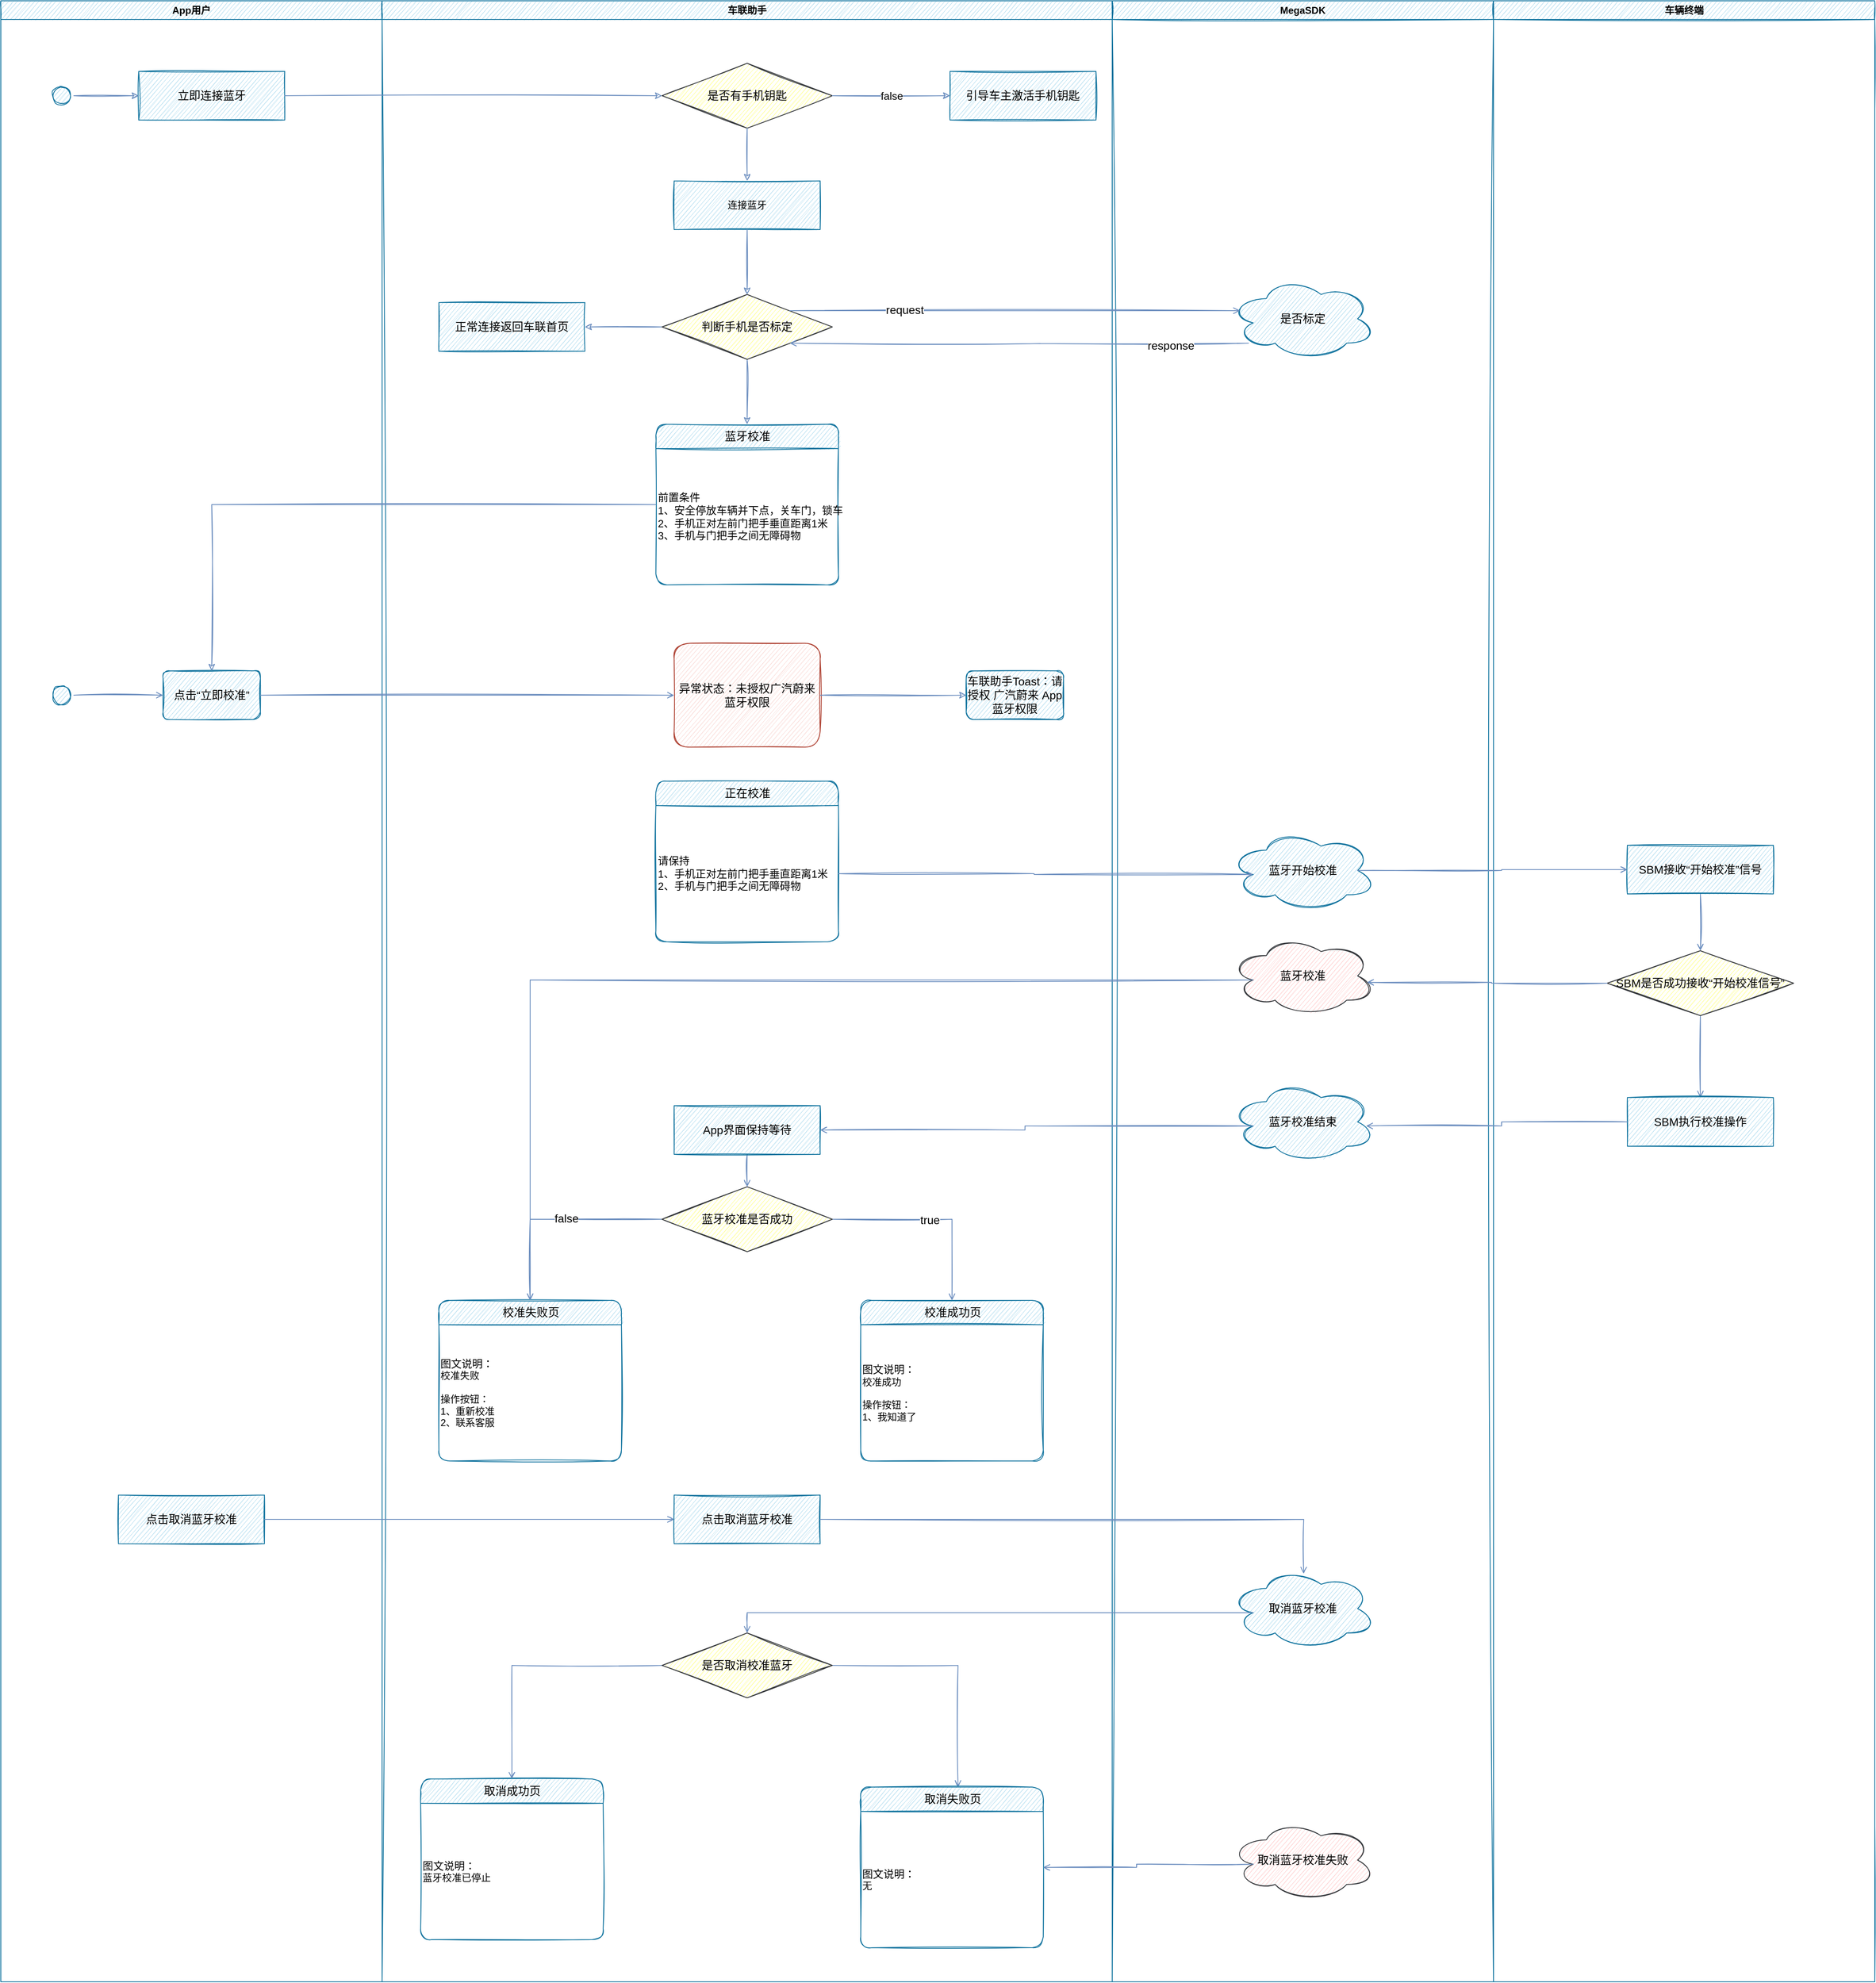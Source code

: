 <mxfile version="14.1.1" type="github">
  <diagram id="mKj14x2aoJo5Nkw21co6" name="第 1 页">
    <mxGraphModel dx="2893" dy="1129" grid="1" gridSize="10" guides="1" tooltips="1" connect="1" arrows="1" fold="1" page="1" pageScale="1" pageWidth="827" pageHeight="1169" math="0" shadow="0">
      <root>
        <mxCell id="0" />
        <mxCell id="1" parent="0" />
        <mxCell id="CEI2HOjb4sr5BH5UjKjR-1" value="车联助手" style="swimlane;whiteSpace=wrap;fontStyle=1;fillColor=#b1ddf0;strokeColor=#10739e;sketch=1;" parent="1" vertex="1">
          <mxGeometry x="-110" y="128" width="900" height="2442" as="geometry" />
        </mxCell>
        <mxCell id="qRTRuurjYwuLesTGfliR-111" value="是否有手机钥匙" style="rhombus;whiteSpace=wrap;html=1;fontStyle=0;strokeColor=#36393d;fillColor=#ffff88;sketch=1;shadow=0;fontSize=14;" vertex="1" parent="CEI2HOjb4sr5BH5UjKjR-1">
          <mxGeometry x="345" y="77" width="210" height="80" as="geometry" />
        </mxCell>
        <mxCell id="qRTRuurjYwuLesTGfliR-113" value="引导车主激活手机钥匙" style="whiteSpace=wrap;html=1;shadow=0;fontSize=14;fontStyle=0;strokeColor=#10739e;fillColor=#b1ddf0;sketch=1;" vertex="1" parent="CEI2HOjb4sr5BH5UjKjR-1">
          <mxGeometry x="700" y="87" width="180" height="60" as="geometry" />
        </mxCell>
        <mxCell id="qRTRuurjYwuLesTGfliR-114" value="false" style="edgeStyle=orthogonalEdgeStyle;rounded=0;sketch=1;orthogonalLoop=1;jettySize=auto;html=1;strokeColor=#6c8ebf;fillColor=#dae8fc;fontStyle=0;fontSize=13;" edge="1" parent="CEI2HOjb4sr5BH5UjKjR-1" source="qRTRuurjYwuLesTGfliR-111" target="qRTRuurjYwuLesTGfliR-113">
          <mxGeometry relative="1" as="geometry" />
        </mxCell>
        <mxCell id="qRTRuurjYwuLesTGfliR-116" value="连接蓝牙" style="whiteSpace=wrap;html=1;shadow=0;fontStyle=0;strokeColor=#10739e;fillColor=#b1ddf0;sketch=1;" vertex="1" parent="CEI2HOjb4sr5BH5UjKjR-1">
          <mxGeometry x="360" y="222" width="180" height="60" as="geometry" />
        </mxCell>
        <mxCell id="qRTRuurjYwuLesTGfliR-117" value="" style="edgeStyle=orthogonalEdgeStyle;rounded=0;sketch=1;orthogonalLoop=1;jettySize=auto;html=1;strokeColor=#6c8ebf;fillColor=#dae8fc;fontSize=12;fontStyle=0" edge="1" parent="CEI2HOjb4sr5BH5UjKjR-1" source="qRTRuurjYwuLesTGfliR-111" target="qRTRuurjYwuLesTGfliR-116">
          <mxGeometry relative="1" as="geometry" />
        </mxCell>
        <mxCell id="qRTRuurjYwuLesTGfliR-183" style="edgeStyle=orthogonalEdgeStyle;rounded=0;sketch=1;orthogonalLoop=1;jettySize=auto;html=1;exitX=0;exitY=0.5;exitDx=0;exitDy=0;entryX=1;entryY=0.5;entryDx=0;entryDy=0;strokeColor=#6c8ebf;fillColor=#dae8fc;fontSize=12;fontStyle=0" edge="1" parent="CEI2HOjb4sr5BH5UjKjR-1" source="qRTRuurjYwuLesTGfliR-145" target="qRTRuurjYwuLesTGfliR-177">
          <mxGeometry relative="1" as="geometry" />
        </mxCell>
        <mxCell id="qRTRuurjYwuLesTGfliR-192" style="edgeStyle=orthogonalEdgeStyle;rounded=0;sketch=1;orthogonalLoop=1;jettySize=auto;html=1;exitX=0.5;exitY=1;exitDx=0;exitDy=0;strokeColor=#6c8ebf;fillColor=#dae8fc;fontSize=12;entryX=0.5;entryY=0;entryDx=0;entryDy=0;" edge="1" parent="CEI2HOjb4sr5BH5UjKjR-1" source="qRTRuurjYwuLesTGfliR-145" target="qRTRuurjYwuLesTGfliR-190">
          <mxGeometry relative="1" as="geometry">
            <mxPoint x="390.0" y="542" as="targetPoint" />
          </mxGeometry>
        </mxCell>
        <mxCell id="qRTRuurjYwuLesTGfliR-145" value="判断手机是否标定" style="rhombus;whiteSpace=wrap;html=1;shadow=0;fontStyle=0;strokeColor=#36393d;fillColor=#ffff88;sketch=1;fontSize=14;" vertex="1" parent="CEI2HOjb4sr5BH5UjKjR-1">
          <mxGeometry x="345" y="362" width="210" height="80" as="geometry" />
        </mxCell>
        <mxCell id="qRTRuurjYwuLesTGfliR-146" value="" style="edgeStyle=orthogonalEdgeStyle;rounded=0;sketch=1;orthogonalLoop=1;jettySize=auto;html=1;strokeColor=#6c8ebf;fillColor=#dae8fc;fontSize=12;fontStyle=0" edge="1" parent="CEI2HOjb4sr5BH5UjKjR-1" source="qRTRuurjYwuLesTGfliR-116" target="qRTRuurjYwuLesTGfliR-145">
          <mxGeometry relative="1" as="geometry" />
        </mxCell>
        <mxCell id="qRTRuurjYwuLesTGfliR-177" value="正常连接返回车联首页" style="whiteSpace=wrap;html=1;shadow=0;fontStyle=0;strokeColor=#10739e;fillColor=#b1ddf0;sketch=1;fontSize=14;" vertex="1" parent="CEI2HOjb4sr5BH5UjKjR-1">
          <mxGeometry x="70" y="372" width="180" height="60" as="geometry" />
        </mxCell>
        <mxCell id="qRTRuurjYwuLesTGfliR-190" value="蓝牙校准" style="swimlane;childLayout=stackLayout;horizontal=1;startSize=30;horizontalStack=0;rounded=1;fontSize=14;fontStyle=0;strokeWidth=1;resizeParent=0;resizeLast=1;shadow=0;dashed=0;align=center;sketch=1;fillColor=#b1ddf0;html=1;strokeColor=#10739e;" vertex="1" parent="CEI2HOjb4sr5BH5UjKjR-1">
          <mxGeometry x="337.5" y="522" width="225" height="198" as="geometry" />
        </mxCell>
        <mxCell id="qRTRuurjYwuLesTGfliR-193" value="&lt;font style=&quot;font-size: 13px&quot;&gt;前置条件&lt;br&gt;1、安全停放车辆并下点，关车门，锁车&lt;br&gt;2、手机正对左前门把手垂直距离1米&lt;br&gt;3、手机与门把手之间无障碍物&lt;/font&gt;" style="text;html=1;align=left;verticalAlign=middle;resizable=0;points=[];autosize=1;sketch=1;" vertex="1" parent="qRTRuurjYwuLesTGfliR-190">
          <mxGeometry y="30" width="225" height="168" as="geometry" />
        </mxCell>
        <mxCell id="qRTRuurjYwuLesTGfliR-203" value="异常状态：未授权广汽蔚来蓝牙权限" style="whiteSpace=wrap;html=1;rounded=1;shadow=0;dashed=0;fontSize=14;fontStyle=0;strokeColor=#ae4132;strokeWidth=1;fillColor=#fad9d5;startSize=30;sketch=1;" vertex="1" parent="CEI2HOjb4sr5BH5UjKjR-1">
          <mxGeometry x="360" y="792" width="180" height="128" as="geometry" />
        </mxCell>
        <mxCell id="qRTRuurjYwuLesTGfliR-207" value="车联助手Toast：请授权 广汽蔚来 App 蓝牙权限" style="whiteSpace=wrap;html=1;rounded=1;shadow=0;dashed=0;fontSize=14;fontStyle=0;strokeColor=#10739e;strokeWidth=1;fillColor=#b1ddf0;startSize=30;sketch=1;" vertex="1" parent="CEI2HOjb4sr5BH5UjKjR-1">
          <mxGeometry x="720" y="826" width="120" height="60" as="geometry" />
        </mxCell>
        <mxCell id="qRTRuurjYwuLesTGfliR-208" value="" style="edgeStyle=orthogonalEdgeStyle;rounded=0;sketch=1;orthogonalLoop=1;jettySize=auto;html=1;startSize=30;strokeColor=#6c8ebf;fillColor=#dae8fc;fontSize=13;" edge="1" parent="CEI2HOjb4sr5BH5UjKjR-1" source="qRTRuurjYwuLesTGfliR-203" target="qRTRuurjYwuLesTGfliR-207">
          <mxGeometry relative="1" as="geometry" />
        </mxCell>
        <mxCell id="qRTRuurjYwuLesTGfliR-209" value="正在校准" style="swimlane;childLayout=stackLayout;horizontal=1;startSize=30;horizontalStack=0;rounded=1;fontSize=14;fontStyle=0;strokeWidth=1;resizeParent=0;resizeLast=1;shadow=0;dashed=0;align=center;sketch=1;fillColor=#b1ddf0;html=1;strokeColor=#10739e;" vertex="1" parent="CEI2HOjb4sr5BH5UjKjR-1">
          <mxGeometry x="337.5" y="962" width="225" height="198" as="geometry" />
        </mxCell>
        <mxCell id="qRTRuurjYwuLesTGfliR-210" value="&lt;font style=&quot;font-size: 13px&quot;&gt;请保持&lt;br&gt;1、手机正对左前门把手垂直距离1米&lt;br&gt;2、手机与门把手之间无障碍物&lt;/font&gt;" style="text;html=1;align=left;verticalAlign=middle;resizable=0;points=[];autosize=1;sketch=1;" vertex="1" parent="qRTRuurjYwuLesTGfliR-209">
          <mxGeometry y="30" width="225" height="168" as="geometry" />
        </mxCell>
        <mxCell id="qRTRuurjYwuLesTGfliR-255" style="edgeStyle=orthogonalEdgeStyle;rounded=0;sketch=1;orthogonalLoop=1;jettySize=auto;html=1;exitX=0.5;exitY=1;exitDx=0;exitDy=0;entryX=0.5;entryY=0;entryDx=0;entryDy=0;startSize=30;endArrow=open;endFill=0;strokeColor=#6c8ebf;strokeWidth=1;fillColor=#dae8fc;fontSize=14;" edge="1" parent="CEI2HOjb4sr5BH5UjKjR-1" source="qRTRuurjYwuLesTGfliR-241" target="qRTRuurjYwuLesTGfliR-242">
          <mxGeometry relative="1" as="geometry" />
        </mxCell>
        <mxCell id="qRTRuurjYwuLesTGfliR-241" value="App界面保持等待" style="whiteSpace=wrap;html=1;shadow=0;fontSize=14;fontStyle=0;strokeColor=#10739e;fillColor=#b1ddf0;sketch=1;" vertex="1" parent="CEI2HOjb4sr5BH5UjKjR-1">
          <mxGeometry x="360" y="1362" width="180" height="60" as="geometry" />
        </mxCell>
        <mxCell id="qRTRuurjYwuLesTGfliR-256" style="edgeStyle=orthogonalEdgeStyle;rounded=0;sketch=1;orthogonalLoop=1;jettySize=auto;html=1;exitX=1;exitY=0.5;exitDx=0;exitDy=0;entryX=0.5;entryY=0;entryDx=0;entryDy=0;startSize=30;endArrow=open;endFill=0;strokeColor=#6c8ebf;strokeWidth=1;fillColor=#dae8fc;fontSize=14;" edge="1" parent="CEI2HOjb4sr5BH5UjKjR-1" source="qRTRuurjYwuLesTGfliR-242" target="qRTRuurjYwuLesTGfliR-243">
          <mxGeometry relative="1" as="geometry" />
        </mxCell>
        <mxCell id="qRTRuurjYwuLesTGfliR-261" value="true" style="edgeLabel;html=1;align=center;verticalAlign=middle;resizable=0;points=[];fontSize=14;" vertex="1" connectable="0" parent="qRTRuurjYwuLesTGfliR-256">
          <mxGeometry x="-0.03" y="-1" relative="1" as="geometry">
            <mxPoint as="offset" />
          </mxGeometry>
        </mxCell>
        <mxCell id="qRTRuurjYwuLesTGfliR-257" style="edgeStyle=orthogonalEdgeStyle;rounded=0;sketch=1;orthogonalLoop=1;jettySize=auto;html=1;exitX=0;exitY=0.5;exitDx=0;exitDy=0;entryX=0.5;entryY=0;entryDx=0;entryDy=0;startSize=30;endArrow=open;endFill=0;strokeColor=#6c8ebf;strokeWidth=1;fillColor=#dae8fc;fontSize=14;" edge="1" parent="CEI2HOjb4sr5BH5UjKjR-1" source="qRTRuurjYwuLesTGfliR-242" target="qRTRuurjYwuLesTGfliR-245">
          <mxGeometry relative="1" as="geometry" />
        </mxCell>
        <mxCell id="qRTRuurjYwuLesTGfliR-262" value="false" style="edgeLabel;html=1;align=center;verticalAlign=middle;resizable=0;points=[];fontSize=14;" vertex="1" connectable="0" parent="qRTRuurjYwuLesTGfliR-257">
          <mxGeometry x="-0.101" y="-1" relative="1" as="geometry">
            <mxPoint as="offset" />
          </mxGeometry>
        </mxCell>
        <mxCell id="qRTRuurjYwuLesTGfliR-242" value="蓝牙校准是否成功" style="rhombus;whiteSpace=wrap;html=1;shadow=0;fontStyle=0;strokeColor=#36393d;fillColor=#ffff88;sketch=1;fontSize=14;" vertex="1" parent="CEI2HOjb4sr5BH5UjKjR-1">
          <mxGeometry x="345" y="1462" width="210" height="80" as="geometry" />
        </mxCell>
        <mxCell id="qRTRuurjYwuLesTGfliR-243" value="校准成功页" style="swimlane;childLayout=stackLayout;horizontal=1;startSize=30;horizontalStack=0;rounded=1;fontSize=14;fontStyle=0;strokeWidth=1;resizeParent=0;resizeLast=1;shadow=0;dashed=0;align=center;sketch=1;fillColor=#b1ddf0;html=1;strokeColor=#10739e;" vertex="1" parent="CEI2HOjb4sr5BH5UjKjR-1">
          <mxGeometry x="590" y="1602" width="225" height="198" as="geometry" />
        </mxCell>
        <mxCell id="qRTRuurjYwuLesTGfliR-244" value="&lt;span style=&quot;font-size: 13px&quot;&gt;图文说明：&lt;br&gt;&lt;/span&gt;校准成功&lt;br&gt;&lt;br&gt;操作按钮：&lt;br&gt;1、我知道了" style="text;html=1;align=left;verticalAlign=middle;resizable=0;points=[];autosize=1;sketch=1;" vertex="1" parent="qRTRuurjYwuLesTGfliR-243">
          <mxGeometry y="30" width="225" height="168" as="geometry" />
        </mxCell>
        <mxCell id="qRTRuurjYwuLesTGfliR-245" value="校准失败页" style="swimlane;childLayout=stackLayout;horizontal=1;startSize=30;horizontalStack=0;rounded=1;fontSize=14;fontStyle=0;strokeWidth=1;resizeParent=0;resizeLast=1;shadow=0;dashed=0;align=center;sketch=1;fillColor=#b1ddf0;html=1;strokeColor=#10739e;" vertex="1" parent="CEI2HOjb4sr5BH5UjKjR-1">
          <mxGeometry x="70" y="1602" width="225" height="198" as="geometry" />
        </mxCell>
        <mxCell id="qRTRuurjYwuLesTGfliR-246" value="&lt;span style=&quot;font-size: 13px&quot;&gt;图文说明：&lt;br&gt;&lt;/span&gt;校准失败&lt;br&gt;&lt;br&gt;操作按钮：&lt;br&gt;1、重新校准&lt;br&gt;2、联系客服" style="text;html=1;align=left;verticalAlign=middle;resizable=0;points=[];autosize=1;sketch=1;" vertex="1" parent="qRTRuurjYwuLesTGfliR-245">
          <mxGeometry y="30" width="225" height="168" as="geometry" />
        </mxCell>
        <mxCell id="qRTRuurjYwuLesTGfliR-271" value="点击取消蓝牙校准" style="whiteSpace=wrap;html=1;fontStyle=0;strokeColor=#10739e;fillColor=#b1ddf0;sketch=1;fontSize=14;" vertex="1" parent="CEI2HOjb4sr5BH5UjKjR-1">
          <mxGeometry x="360" y="1842" width="180" height="60" as="geometry" />
        </mxCell>
        <mxCell id="qRTRuurjYwuLesTGfliR-274" value="取消成功页" style="swimlane;childLayout=stackLayout;horizontal=1;startSize=30;horizontalStack=0;rounded=1;fontSize=14;fontStyle=0;strokeWidth=1;resizeParent=0;resizeLast=1;shadow=0;dashed=0;align=center;sketch=1;fillColor=#b1ddf0;html=1;strokeColor=#10739e;" vertex="1" parent="CEI2HOjb4sr5BH5UjKjR-1">
          <mxGeometry x="47.5" y="2192" width="225" height="198" as="geometry" />
        </mxCell>
        <mxCell id="qRTRuurjYwuLesTGfliR-275" value="&lt;span style=&quot;font-size: 13px&quot;&gt;图文说明：&lt;br&gt;&lt;/span&gt;蓝牙校准已停止" style="text;html=1;align=left;verticalAlign=middle;resizable=0;points=[];autosize=1;sketch=1;" vertex="1" parent="qRTRuurjYwuLesTGfliR-274">
          <mxGeometry y="30" width="225" height="168" as="geometry" />
        </mxCell>
        <mxCell id="qRTRuurjYwuLesTGfliR-284" style="edgeStyle=orthogonalEdgeStyle;rounded=0;sketch=1;orthogonalLoop=1;jettySize=auto;html=1;exitX=0;exitY=0.5;exitDx=0;exitDy=0;entryX=0.5;entryY=0;entryDx=0;entryDy=0;startSize=30;endArrow=open;endFill=0;strokeColor=#6c8ebf;strokeWidth=1;fillColor=#dae8fc;fontSize=14;" edge="1" parent="CEI2HOjb4sr5BH5UjKjR-1" source="qRTRuurjYwuLesTGfliR-280" target="qRTRuurjYwuLesTGfliR-274">
          <mxGeometry relative="1" as="geometry" />
        </mxCell>
        <mxCell id="qRTRuurjYwuLesTGfliR-289" style="edgeStyle=orthogonalEdgeStyle;rounded=0;sketch=1;orthogonalLoop=1;jettySize=auto;html=1;exitX=1;exitY=0.5;exitDx=0;exitDy=0;entryX=0.533;entryY=0;entryDx=0;entryDy=0;entryPerimeter=0;startSize=30;endArrow=open;endFill=0;strokeColor=#6c8ebf;strokeWidth=1;fillColor=#dae8fc;fontSize=14;" edge="1" parent="CEI2HOjb4sr5BH5UjKjR-1" source="qRTRuurjYwuLesTGfliR-280" target="qRTRuurjYwuLesTGfliR-286">
          <mxGeometry relative="1" as="geometry" />
        </mxCell>
        <mxCell id="qRTRuurjYwuLesTGfliR-280" value="是否取消校准蓝牙" style="rhombus;whiteSpace=wrap;html=1;shadow=0;fontStyle=0;strokeColor=#36393d;fillColor=#ffff88;sketch=1;fontSize=14;" vertex="1" parent="CEI2HOjb4sr5BH5UjKjR-1">
          <mxGeometry x="345" y="2012" width="210" height="80" as="geometry" />
        </mxCell>
        <mxCell id="qRTRuurjYwuLesTGfliR-286" value="取消失败页" style="swimlane;childLayout=stackLayout;horizontal=1;startSize=30;horizontalStack=0;rounded=1;fontSize=14;fontStyle=0;strokeWidth=1;resizeParent=0;resizeLast=1;shadow=0;dashed=0;align=center;sketch=1;fillColor=#b1ddf0;html=1;strokeColor=#10739e;" vertex="1" parent="CEI2HOjb4sr5BH5UjKjR-1">
          <mxGeometry x="590" y="2202" width="225" height="198" as="geometry" />
        </mxCell>
        <mxCell id="qRTRuurjYwuLesTGfliR-287" value="&lt;span style=&quot;font-size: 13px&quot;&gt;图文说明：&lt;br&gt;&lt;/span&gt;无" style="text;html=1;align=left;verticalAlign=middle;resizable=0;points=[];autosize=1;sketch=1;" vertex="1" parent="qRTRuurjYwuLesTGfliR-286">
          <mxGeometry y="30" width="225" height="168" as="geometry" />
        </mxCell>
        <mxCell id="CEI2HOjb4sr5BH5UjKjR-9" value="MegaSDK" style="swimlane;whiteSpace=wrap;fontStyle=1;fillColor=#b1ddf0;strokeColor=#10739e;sketch=1;" parent="1" vertex="1">
          <mxGeometry x="790" y="128" width="470" height="2442" as="geometry" />
        </mxCell>
        <mxCell id="qRTRuurjYwuLesTGfliR-128" value="是否标定" style="ellipse;shape=cloud;whiteSpace=wrap;html=1;shadow=0;fontStyle=0;strokeColor=#10739e;fillColor=#b1ddf0;sketch=1;fontSize=14;" vertex="1" parent="CEI2HOjb4sr5BH5UjKjR-9">
          <mxGeometry x="145" y="342" width="180" height="100" as="geometry" />
        </mxCell>
        <mxCell id="qRTRuurjYwuLesTGfliR-218" value="蓝牙开始校准" style="ellipse;shape=cloud;whiteSpace=wrap;html=1;shadow=0;fontStyle=0;strokeColor=#10739e;fillColor=#b1ddf0;sketch=1;fontSize=14;" vertex="1" parent="CEI2HOjb4sr5BH5UjKjR-9">
          <mxGeometry x="145" y="1022" width="180" height="100" as="geometry" />
        </mxCell>
        <mxCell id="qRTRuurjYwuLesTGfliR-231" value="蓝牙校准结束" style="ellipse;shape=cloud;whiteSpace=wrap;html=1;shadow=0;fontStyle=0;strokeColor=#10739e;fillColor=#b1ddf0;sketch=1;fontSize=14;" vertex="1" parent="CEI2HOjb4sr5BH5UjKjR-9">
          <mxGeometry x="145" y="1332" width="180" height="100" as="geometry" />
        </mxCell>
        <mxCell id="qRTRuurjYwuLesTGfliR-236" value="蓝牙校准" style="ellipse;shape=cloud;whiteSpace=wrap;html=1;shadow=0;fontStyle=0;strokeColor=#36393d;fillColor=#ffcccc;sketch=1;fontSize=14;" vertex="1" parent="CEI2HOjb4sr5BH5UjKjR-9">
          <mxGeometry x="145" y="1152" width="180" height="100" as="geometry" />
        </mxCell>
        <mxCell id="qRTRuurjYwuLesTGfliR-278" value="取消蓝牙校准" style="ellipse;shape=cloud;whiteSpace=wrap;html=1;shadow=0;fontStyle=0;strokeColor=#10739e;fillColor=#b1ddf0;sketch=1;fontSize=14;" vertex="1" parent="CEI2HOjb4sr5BH5UjKjR-9">
          <mxGeometry x="145" y="1932" width="180" height="100" as="geometry" />
        </mxCell>
        <mxCell id="qRTRuurjYwuLesTGfliR-281" value="取消蓝牙校准失败" style="ellipse;shape=cloud;whiteSpace=wrap;html=1;shadow=0;fontStyle=0;strokeColor=#36393d;fillColor=#ffcccc;sketch=1;fontSize=14;" vertex="1" parent="CEI2HOjb4sr5BH5UjKjR-9">
          <mxGeometry x="145" y="2242" width="180" height="100" as="geometry" />
        </mxCell>
        <mxCell id="qRTRuurjYwuLesTGfliR-76" value="车辆终端" style="swimlane;whiteSpace=wrap;fontStyle=1;fillColor=#b1ddf0;strokeColor=#10739e;sketch=1;" vertex="1" parent="1">
          <mxGeometry x="1260" y="128" width="470" height="2442" as="geometry" />
        </mxCell>
        <mxCell id="qRTRuurjYwuLesTGfliR-249" style="edgeStyle=orthogonalEdgeStyle;rounded=0;sketch=1;orthogonalLoop=1;jettySize=auto;html=1;exitX=0.5;exitY=1;exitDx=0;exitDy=0;entryX=0.5;entryY=0;entryDx=0;entryDy=0;startSize=30;endArrow=open;endFill=0;strokeColor=#6c8ebf;strokeWidth=1;fillColor=#dae8fc;fontSize=14;" edge="1" parent="qRTRuurjYwuLesTGfliR-76" source="qRTRuurjYwuLesTGfliR-228" target="qRTRuurjYwuLesTGfliR-229">
          <mxGeometry relative="1" as="geometry" />
        </mxCell>
        <mxCell id="qRTRuurjYwuLesTGfliR-228" value="SBM接收“开始校准”信号" style="whiteSpace=wrap;html=1;shadow=0;fontSize=14;fontStyle=0;strokeColor=#10739e;fillColor=#b1ddf0;sketch=1;" vertex="1" parent="qRTRuurjYwuLesTGfliR-76">
          <mxGeometry x="165" y="1041" width="180" height="60" as="geometry" />
        </mxCell>
        <mxCell id="qRTRuurjYwuLesTGfliR-250" style="edgeStyle=orthogonalEdgeStyle;rounded=0;sketch=1;orthogonalLoop=1;jettySize=auto;html=1;exitX=0.5;exitY=1;exitDx=0;exitDy=0;entryX=0.5;entryY=0;entryDx=0;entryDy=0;startSize=30;endArrow=open;endFill=0;strokeColor=#6c8ebf;strokeWidth=1;fillColor=#dae8fc;fontSize=14;" edge="1" parent="qRTRuurjYwuLesTGfliR-76" source="qRTRuurjYwuLesTGfliR-229" target="qRTRuurjYwuLesTGfliR-230">
          <mxGeometry relative="1" as="geometry" />
        </mxCell>
        <mxCell id="qRTRuurjYwuLesTGfliR-229" value="SBM是否成功接收“开始校准信号”" style="rhombus;whiteSpace=wrap;html=1;shadow=0;fontStyle=0;strokeColor=#36393d;fillColor=#ffff88;sketch=1;fontSize=14;" vertex="1" parent="qRTRuurjYwuLesTGfliR-76">
          <mxGeometry x="140" y="1171" width="230" height="80" as="geometry" />
        </mxCell>
        <mxCell id="qRTRuurjYwuLesTGfliR-230" value="SBM执行校准操作" style="whiteSpace=wrap;html=1;shadow=0;fontSize=14;fontStyle=0;strokeColor=#10739e;fillColor=#b1ddf0;sketch=1;" vertex="1" parent="qRTRuurjYwuLesTGfliR-76">
          <mxGeometry x="165" y="1352" width="180" height="60" as="geometry" />
        </mxCell>
        <mxCell id="qRTRuurjYwuLesTGfliR-91" value="App用户" style="swimlane;whiteSpace=wrap;fontStyle=1;fillColor=#b1ddf0;strokeColor=#10739e;sketch=1;" vertex="1" parent="1">
          <mxGeometry x="-580" y="128" width="470" height="2442" as="geometry" />
        </mxCell>
        <mxCell id="qRTRuurjYwuLesTGfliR-103" value="" style="ellipse;shape=startState;fillColor=#b1ddf0;strokeColor=#10739e;fontStyle=1;sketch=1;" vertex="1" parent="qRTRuurjYwuLesTGfliR-91">
          <mxGeometry x="60" y="102" width="30" height="30" as="geometry" />
        </mxCell>
        <mxCell id="qRTRuurjYwuLesTGfliR-108" value="立即连接蓝牙" style="whiteSpace=wrap;html=1;fontStyle=0;strokeColor=#10739e;fillColor=#b1ddf0;sketch=1;fontSize=14;" vertex="1" parent="qRTRuurjYwuLesTGfliR-91">
          <mxGeometry x="170" y="87" width="180" height="60" as="geometry" />
        </mxCell>
        <mxCell id="qRTRuurjYwuLesTGfliR-109" value="" style="edgeStyle=orthogonalEdgeStyle;rounded=0;orthogonalLoop=1;jettySize=auto;html=1;fillColor=#dae8fc;strokeColor=#6c8ebf;sketch=1;" edge="1" parent="qRTRuurjYwuLesTGfliR-91" source="qRTRuurjYwuLesTGfliR-103" target="qRTRuurjYwuLesTGfliR-108">
          <mxGeometry relative="1" as="geometry" />
        </mxCell>
        <mxCell id="qRTRuurjYwuLesTGfliR-201" value="点击“立即校准”" style="whiteSpace=wrap;html=1;rounded=1;shadow=0;dashed=0;fontSize=14;fontStyle=0;strokeColor=#10739e;strokeWidth=1;fillColor=#b1ddf0;startSize=30;sketch=1;" vertex="1" parent="qRTRuurjYwuLesTGfliR-91">
          <mxGeometry x="200" y="826" width="120" height="60" as="geometry" />
        </mxCell>
        <mxCell id="qRTRuurjYwuLesTGfliR-267" style="edgeStyle=orthogonalEdgeStyle;rounded=0;sketch=1;orthogonalLoop=1;jettySize=auto;html=1;exitX=1;exitY=0.5;exitDx=0;exitDy=0;entryX=0;entryY=0.5;entryDx=0;entryDy=0;startSize=30;endArrow=open;endFill=0;strokeColor=#6c8ebf;strokeWidth=1;fillColor=#dae8fc;fontSize=14;" edge="1" parent="qRTRuurjYwuLesTGfliR-91" source="qRTRuurjYwuLesTGfliR-266" target="qRTRuurjYwuLesTGfliR-201">
          <mxGeometry relative="1" as="geometry" />
        </mxCell>
        <mxCell id="qRTRuurjYwuLesTGfliR-266" value="" style="ellipse;shape=startState;fillColor=#b1ddf0;strokeColor=#10739e;fontStyle=1;sketch=1;" vertex="1" parent="qRTRuurjYwuLesTGfliR-91">
          <mxGeometry x="60" y="841" width="30" height="30" as="geometry" />
        </mxCell>
        <mxCell id="qRTRuurjYwuLesTGfliR-268" value="点击取消蓝牙校准" style="whiteSpace=wrap;html=1;fontStyle=0;strokeColor=#10739e;fillColor=#b1ddf0;sketch=1;fontSize=14;" vertex="1" parent="qRTRuurjYwuLesTGfliR-91">
          <mxGeometry x="145" y="1842" width="180" height="60" as="geometry" />
        </mxCell>
        <mxCell id="qRTRuurjYwuLesTGfliR-112" value="" style="edgeStyle=orthogonalEdgeStyle;rounded=0;sketch=1;orthogonalLoop=1;jettySize=auto;html=1;strokeColor=#6c8ebf;fillColor=#dae8fc;" edge="1" parent="1" source="qRTRuurjYwuLesTGfliR-108" target="qRTRuurjYwuLesTGfliR-111">
          <mxGeometry relative="1" as="geometry" />
        </mxCell>
        <mxCell id="qRTRuurjYwuLesTGfliR-202" value="" style="edgeStyle=orthogonalEdgeStyle;rounded=0;sketch=1;orthogonalLoop=1;jettySize=auto;html=1;startSize=30;strokeColor=#6c8ebf;fillColor=#dae8fc;fontSize=14;" edge="1" parent="1" source="qRTRuurjYwuLesTGfliR-190" target="qRTRuurjYwuLesTGfliR-201">
          <mxGeometry relative="1" as="geometry" />
        </mxCell>
        <mxCell id="qRTRuurjYwuLesTGfliR-204" value="" style="edgeStyle=orthogonalEdgeStyle;rounded=0;sketch=1;orthogonalLoop=1;jettySize=auto;html=1;startSize=30;strokeColor=#6c8ebf;fillColor=#dae8fc;fontSize=13;strokeWidth=1;endArrow=open;endFill=0;" edge="1" parent="1" source="qRTRuurjYwuLesTGfliR-201" target="qRTRuurjYwuLesTGfliR-203">
          <mxGeometry relative="1" as="geometry" />
        </mxCell>
        <mxCell id="qRTRuurjYwuLesTGfliR-219" style="edgeStyle=orthogonalEdgeStyle;rounded=0;sketch=1;orthogonalLoop=1;jettySize=auto;html=1;exitX=1;exitY=0;exitDx=0;exitDy=0;entryX=0.07;entryY=0.4;entryDx=0;entryDy=0;entryPerimeter=0;startSize=30;endArrow=open;endFill=0;strokeColor=#6c8ebf;strokeWidth=1;fillColor=#dae8fc;fontSize=14;" edge="1" parent="1" source="qRTRuurjYwuLesTGfliR-145" target="qRTRuurjYwuLesTGfliR-128">
          <mxGeometry relative="1" as="geometry" />
        </mxCell>
        <mxCell id="qRTRuurjYwuLesTGfliR-222" value="request" style="edgeLabel;html=1;align=center;verticalAlign=middle;resizable=0;points=[];fontSize=14;" vertex="1" connectable="0" parent="qRTRuurjYwuLesTGfliR-219">
          <mxGeometry x="0.063" y="1" relative="1" as="geometry">
            <mxPoint x="-154" as="offset" />
          </mxGeometry>
        </mxCell>
        <mxCell id="qRTRuurjYwuLesTGfliR-221" style="edgeStyle=orthogonalEdgeStyle;rounded=0;sketch=1;orthogonalLoop=1;jettySize=auto;html=1;entryX=1;entryY=1;entryDx=0;entryDy=0;startSize=30;endArrow=open;endFill=0;strokeColor=#6c8ebf;strokeWidth=1;fillColor=#dae8fc;fontSize=14;" edge="1" parent="1" target="qRTRuurjYwuLesTGfliR-145">
          <mxGeometry relative="1" as="geometry">
            <mxPoint x="958" y="550" as="sourcePoint" />
          </mxGeometry>
        </mxCell>
        <mxCell id="qRTRuurjYwuLesTGfliR-223" value="response" style="edgeLabel;html=1;align=center;verticalAlign=middle;resizable=0;points=[];fontSize=14;" vertex="1" connectable="0" parent="qRTRuurjYwuLesTGfliR-221">
          <mxGeometry x="-0.661" y="3" relative="1" as="geometry">
            <mxPoint as="offset" />
          </mxGeometry>
        </mxCell>
        <mxCell id="qRTRuurjYwuLesTGfliR-247" style="edgeStyle=orthogonalEdgeStyle;rounded=0;sketch=1;orthogonalLoop=1;jettySize=auto;html=1;entryX=0.16;entryY=0.55;entryDx=0;entryDy=0;entryPerimeter=0;startSize=30;endArrow=open;endFill=0;strokeColor=#6c8ebf;strokeWidth=1;fillColor=#dae8fc;fontSize=14;" edge="1" parent="1" source="qRTRuurjYwuLesTGfliR-210" target="qRTRuurjYwuLesTGfliR-218">
          <mxGeometry relative="1" as="geometry" />
        </mxCell>
        <mxCell id="qRTRuurjYwuLesTGfliR-248" style="edgeStyle=orthogonalEdgeStyle;rounded=0;sketch=1;orthogonalLoop=1;jettySize=auto;html=1;exitX=0.875;exitY=0.5;exitDx=0;exitDy=0;exitPerimeter=0;entryX=0;entryY=0.5;entryDx=0;entryDy=0;startSize=30;endArrow=open;endFill=0;strokeColor=#6c8ebf;strokeWidth=1;fillColor=#dae8fc;fontSize=14;" edge="1" parent="1" source="qRTRuurjYwuLesTGfliR-218" target="qRTRuurjYwuLesTGfliR-228">
          <mxGeometry relative="1" as="geometry" />
        </mxCell>
        <mxCell id="qRTRuurjYwuLesTGfliR-251" style="edgeStyle=orthogonalEdgeStyle;rounded=0;sketch=1;orthogonalLoop=1;jettySize=auto;html=1;exitX=0;exitY=0.5;exitDx=0;exitDy=0;entryX=0.939;entryY=0.58;entryDx=0;entryDy=0;entryPerimeter=0;startSize=30;endArrow=open;endFill=0;strokeColor=#6c8ebf;strokeWidth=1;fillColor=#dae8fc;fontSize=14;" edge="1" parent="1" source="qRTRuurjYwuLesTGfliR-229" target="qRTRuurjYwuLesTGfliR-236">
          <mxGeometry relative="1" as="geometry" />
        </mxCell>
        <mxCell id="qRTRuurjYwuLesTGfliR-252" style="edgeStyle=orthogonalEdgeStyle;rounded=0;sketch=1;orthogonalLoop=1;jettySize=auto;html=1;exitX=0;exitY=0.5;exitDx=0;exitDy=0;entryX=0.933;entryY=0.55;entryDx=0;entryDy=0;entryPerimeter=0;startSize=30;endArrow=open;endFill=0;strokeColor=#6c8ebf;strokeWidth=1;fillColor=#dae8fc;fontSize=14;" edge="1" parent="1" source="qRTRuurjYwuLesTGfliR-230" target="qRTRuurjYwuLesTGfliR-231">
          <mxGeometry relative="1" as="geometry" />
        </mxCell>
        <mxCell id="qRTRuurjYwuLesTGfliR-253" style="edgeStyle=orthogonalEdgeStyle;rounded=0;sketch=1;orthogonalLoop=1;jettySize=auto;html=1;exitX=0.16;exitY=0.55;exitDx=0;exitDy=0;exitPerimeter=0;entryX=0.5;entryY=0;entryDx=0;entryDy=0;startSize=30;endArrow=open;endFill=0;strokeColor=#6c8ebf;strokeWidth=1;fillColor=#dae8fc;fontSize=14;" edge="1" parent="1" source="qRTRuurjYwuLesTGfliR-236" target="qRTRuurjYwuLesTGfliR-245">
          <mxGeometry relative="1" as="geometry" />
        </mxCell>
        <mxCell id="qRTRuurjYwuLesTGfliR-254" style="edgeStyle=orthogonalEdgeStyle;rounded=0;sketch=1;orthogonalLoop=1;jettySize=auto;html=1;exitX=0.16;exitY=0.55;exitDx=0;exitDy=0;exitPerimeter=0;entryX=1;entryY=0.5;entryDx=0;entryDy=0;startSize=30;endArrow=open;endFill=0;strokeColor=#6c8ebf;strokeWidth=1;fillColor=#dae8fc;fontSize=14;" edge="1" parent="1" source="qRTRuurjYwuLesTGfliR-231" target="qRTRuurjYwuLesTGfliR-241">
          <mxGeometry relative="1" as="geometry" />
        </mxCell>
        <mxCell id="qRTRuurjYwuLesTGfliR-277" style="edgeStyle=orthogonalEdgeStyle;rounded=0;sketch=1;orthogonalLoop=1;jettySize=auto;html=1;exitX=1;exitY=0.5;exitDx=0;exitDy=0;entryX=0;entryY=0.5;entryDx=0;entryDy=0;startSize=30;endArrow=open;endFill=0;strokeColor=#6c8ebf;strokeWidth=1;fillColor=#dae8fc;fontSize=14;" edge="1" parent="1" source="qRTRuurjYwuLesTGfliR-268" target="qRTRuurjYwuLesTGfliR-271">
          <mxGeometry relative="1" as="geometry" />
        </mxCell>
        <mxCell id="qRTRuurjYwuLesTGfliR-282" style="edgeStyle=orthogonalEdgeStyle;rounded=0;sketch=1;orthogonalLoop=1;jettySize=auto;html=1;exitX=1;exitY=0.5;exitDx=0;exitDy=0;entryX=0.506;entryY=0.07;entryDx=0;entryDy=0;entryPerimeter=0;startSize=30;endArrow=open;endFill=0;strokeColor=#6c8ebf;strokeWidth=1;fillColor=#dae8fc;fontSize=14;" edge="1" parent="1" source="qRTRuurjYwuLesTGfliR-271" target="qRTRuurjYwuLesTGfliR-278">
          <mxGeometry relative="1" as="geometry" />
        </mxCell>
        <mxCell id="qRTRuurjYwuLesTGfliR-283" style="edgeStyle=orthogonalEdgeStyle;rounded=0;sketch=1;orthogonalLoop=1;jettySize=auto;html=1;exitX=0.16;exitY=0.55;exitDx=0;exitDy=0;exitPerimeter=0;entryX=0.5;entryY=0;entryDx=0;entryDy=0;startSize=30;endArrow=open;endFill=0;strokeColor=#6c8ebf;strokeWidth=1;fillColor=#dae8fc;fontSize=14;" edge="1" parent="1" source="qRTRuurjYwuLesTGfliR-278" target="qRTRuurjYwuLesTGfliR-280">
          <mxGeometry relative="1" as="geometry" />
        </mxCell>
        <mxCell id="qRTRuurjYwuLesTGfliR-290" style="edgeStyle=orthogonalEdgeStyle;rounded=0;sketch=1;orthogonalLoop=1;jettySize=auto;html=1;exitX=0.16;exitY=0.55;exitDx=0;exitDy=0;exitPerimeter=0;entryX=1;entryY=0.5;entryDx=0;entryDy=0;startSize=30;endArrow=open;endFill=0;strokeColor=#6c8ebf;strokeWidth=1;fillColor=#dae8fc;fontSize=14;" edge="1" parent="1" source="qRTRuurjYwuLesTGfliR-281" target="qRTRuurjYwuLesTGfliR-286">
          <mxGeometry relative="1" as="geometry" />
        </mxCell>
      </root>
    </mxGraphModel>
  </diagram>
</mxfile>
